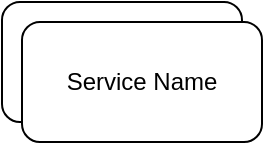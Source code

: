 <mxfile version="16.6.6" type="device"><diagram id="IRTRRDauqhS0KC-Vc0i-" name="Page-1"><mxGraphModel dx="1422" dy="778" grid="1" gridSize="10" guides="1" tooltips="1" connect="1" arrows="1" fold="1" page="1" pageScale="1" pageWidth="850" pageHeight="1100" math="0" shadow="0"><root><mxCell id="0"/><mxCell id="1" parent="0"/><mxCell id="BGuPzNg7n9KqEnOM3PpP-2" value="Service Name" style="rounded=1;whiteSpace=wrap;html=1;" vertex="1" parent="1"><mxGeometry x="380" y="390" width="120" height="60" as="geometry"/></mxCell><mxCell id="BGuPzNg7n9KqEnOM3PpP-3" value="Service Name" style="rounded=1;whiteSpace=wrap;html=1;" vertex="1" parent="1"><mxGeometry x="390" y="400" width="120" height="60" as="geometry"/></mxCell></root></mxGraphModel></diagram></mxfile>